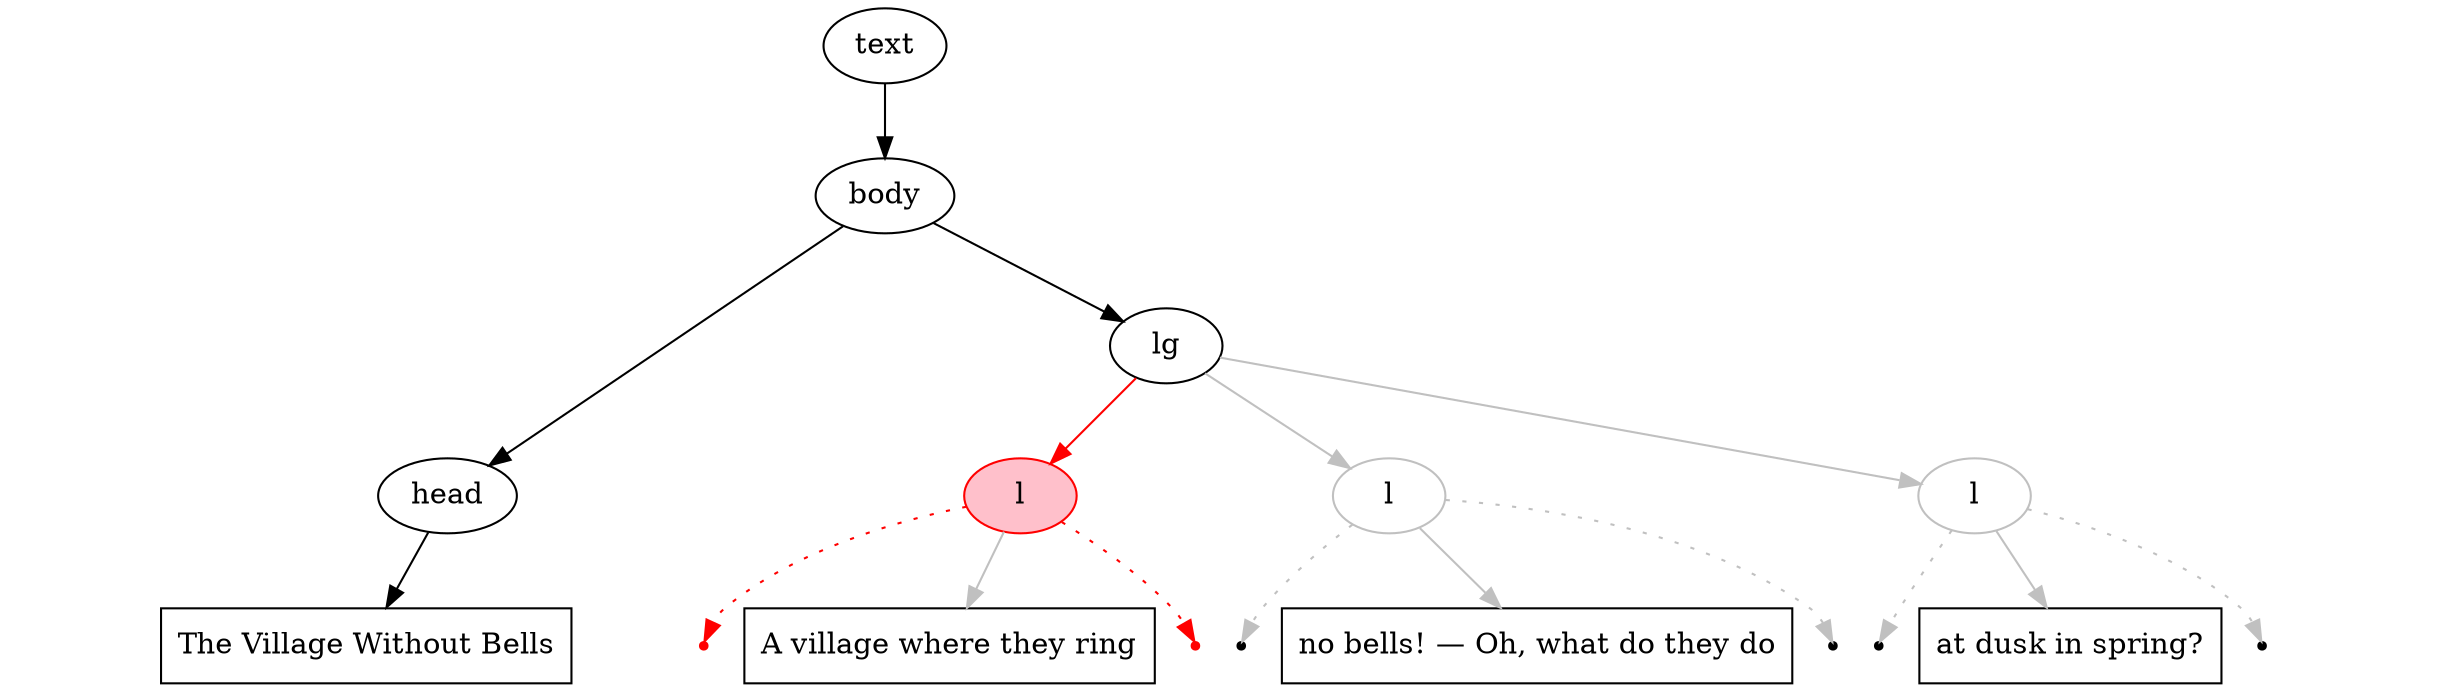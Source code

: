 digraph { 
  node [ordering=out]; 
  subgraph { 
    rank=same; 
start_text_10 [label="text\nstart", shape=point, color=transparent];
end_text_10 [label="text\nend", shape=point, color=transparent];
start_body_10 [label="body\nstart", shape=point, color=transparent];
end_body_10 [label="body\nend", shape=point, color=transparent];
start_head_10 [label="head\nstart", shape=point, color=transparent];
end_head_10 [label="head\nend", shape=point, color=transparent];
pcd7 [shape=box, label="The Village Without Bells"];
start_lg_11 [label="lg\nstart", shape=point, color=transparent];
end_lg_11 [label="lg\nend", shape=point, color=transparent];
start_l_11 [label="l\nstart", shape=point, color=red];
end_l_11 [label="l\nend", shape=point, color=red];
pcd8 [shape=box, label="A village where they ring"];
start_l_12 [label="l\nstart", shape=point, color=black];
end_l_12 [label="l\nend", shape=point, color=black];
pcd9 [shape=box, label="no bells! — Oh, what do they do"];
start_l_13 [label="l\nstart", shape=point, color=black];
end_l_13 [label="l\nend", shape=point, color=black];
pcd10 [shape=box, label="at dusk in spring?"];
  } 

text_10 [label=text, color=black, shape=oval]; 
body_10 [label=body, color=black, shape=oval]; 
head_10 [label=head, color=black, shape=oval]; 
lg_11 [label=lg, color=black, shape=oval]; 
l_11 [label=l, color=red, shape=oval, style=filled, fillcolor=pink]; 
l_12 [label=l, color=gray, shape=oval]; 
l_13 [label=l, color=gray, shape=oval]; 

text_10 -> start_text_10 [style=invis, arrowhead=none];
text_10 -> body_10 [color=black];
text_10 -> end_text_10 [style=invis, arrowhead=none];
body_10 -> start_body_10 [style=invis, arrowhead=none];
body_10 -> head_10 [color=black];
body_10 -> lg_11 [color=black];
body_10 -> end_body_10 [style=invis, arrowhead=none];
head_10 -> start_head_10 [style=invis, arrowhead=none];
head_10 -> pcd7 [color=black];
head_10 -> end_head_10 [style=invis, arrowhead=none];
lg_11 -> start_lg_11 [style=invis, arrowhead=none];
lg_11 -> l_11 [color=red];
lg_11 -> l_12 [color=gray];
lg_11 -> l_13 [color=gray];
lg_11 -> end_lg_11 [style=invis, arrowhead=none];
l_11 -> start_l_11 [color=red, style=dotted];
l_11 -> pcd8 [color=gray];
l_11 -> end_l_11 [color=red, style=dotted];
l_12 -> start_l_12 [color=gray, style=dotted];
l_12 -> pcd9 [color=gray];
l_12 -> end_l_12 [color=gray, style=dotted];
l_13 -> start_l_13 [color=gray, style=dotted];
l_13 -> pcd10 [color=gray];
l_13 -> end_l_13 [color=gray, style=dotted];
}
